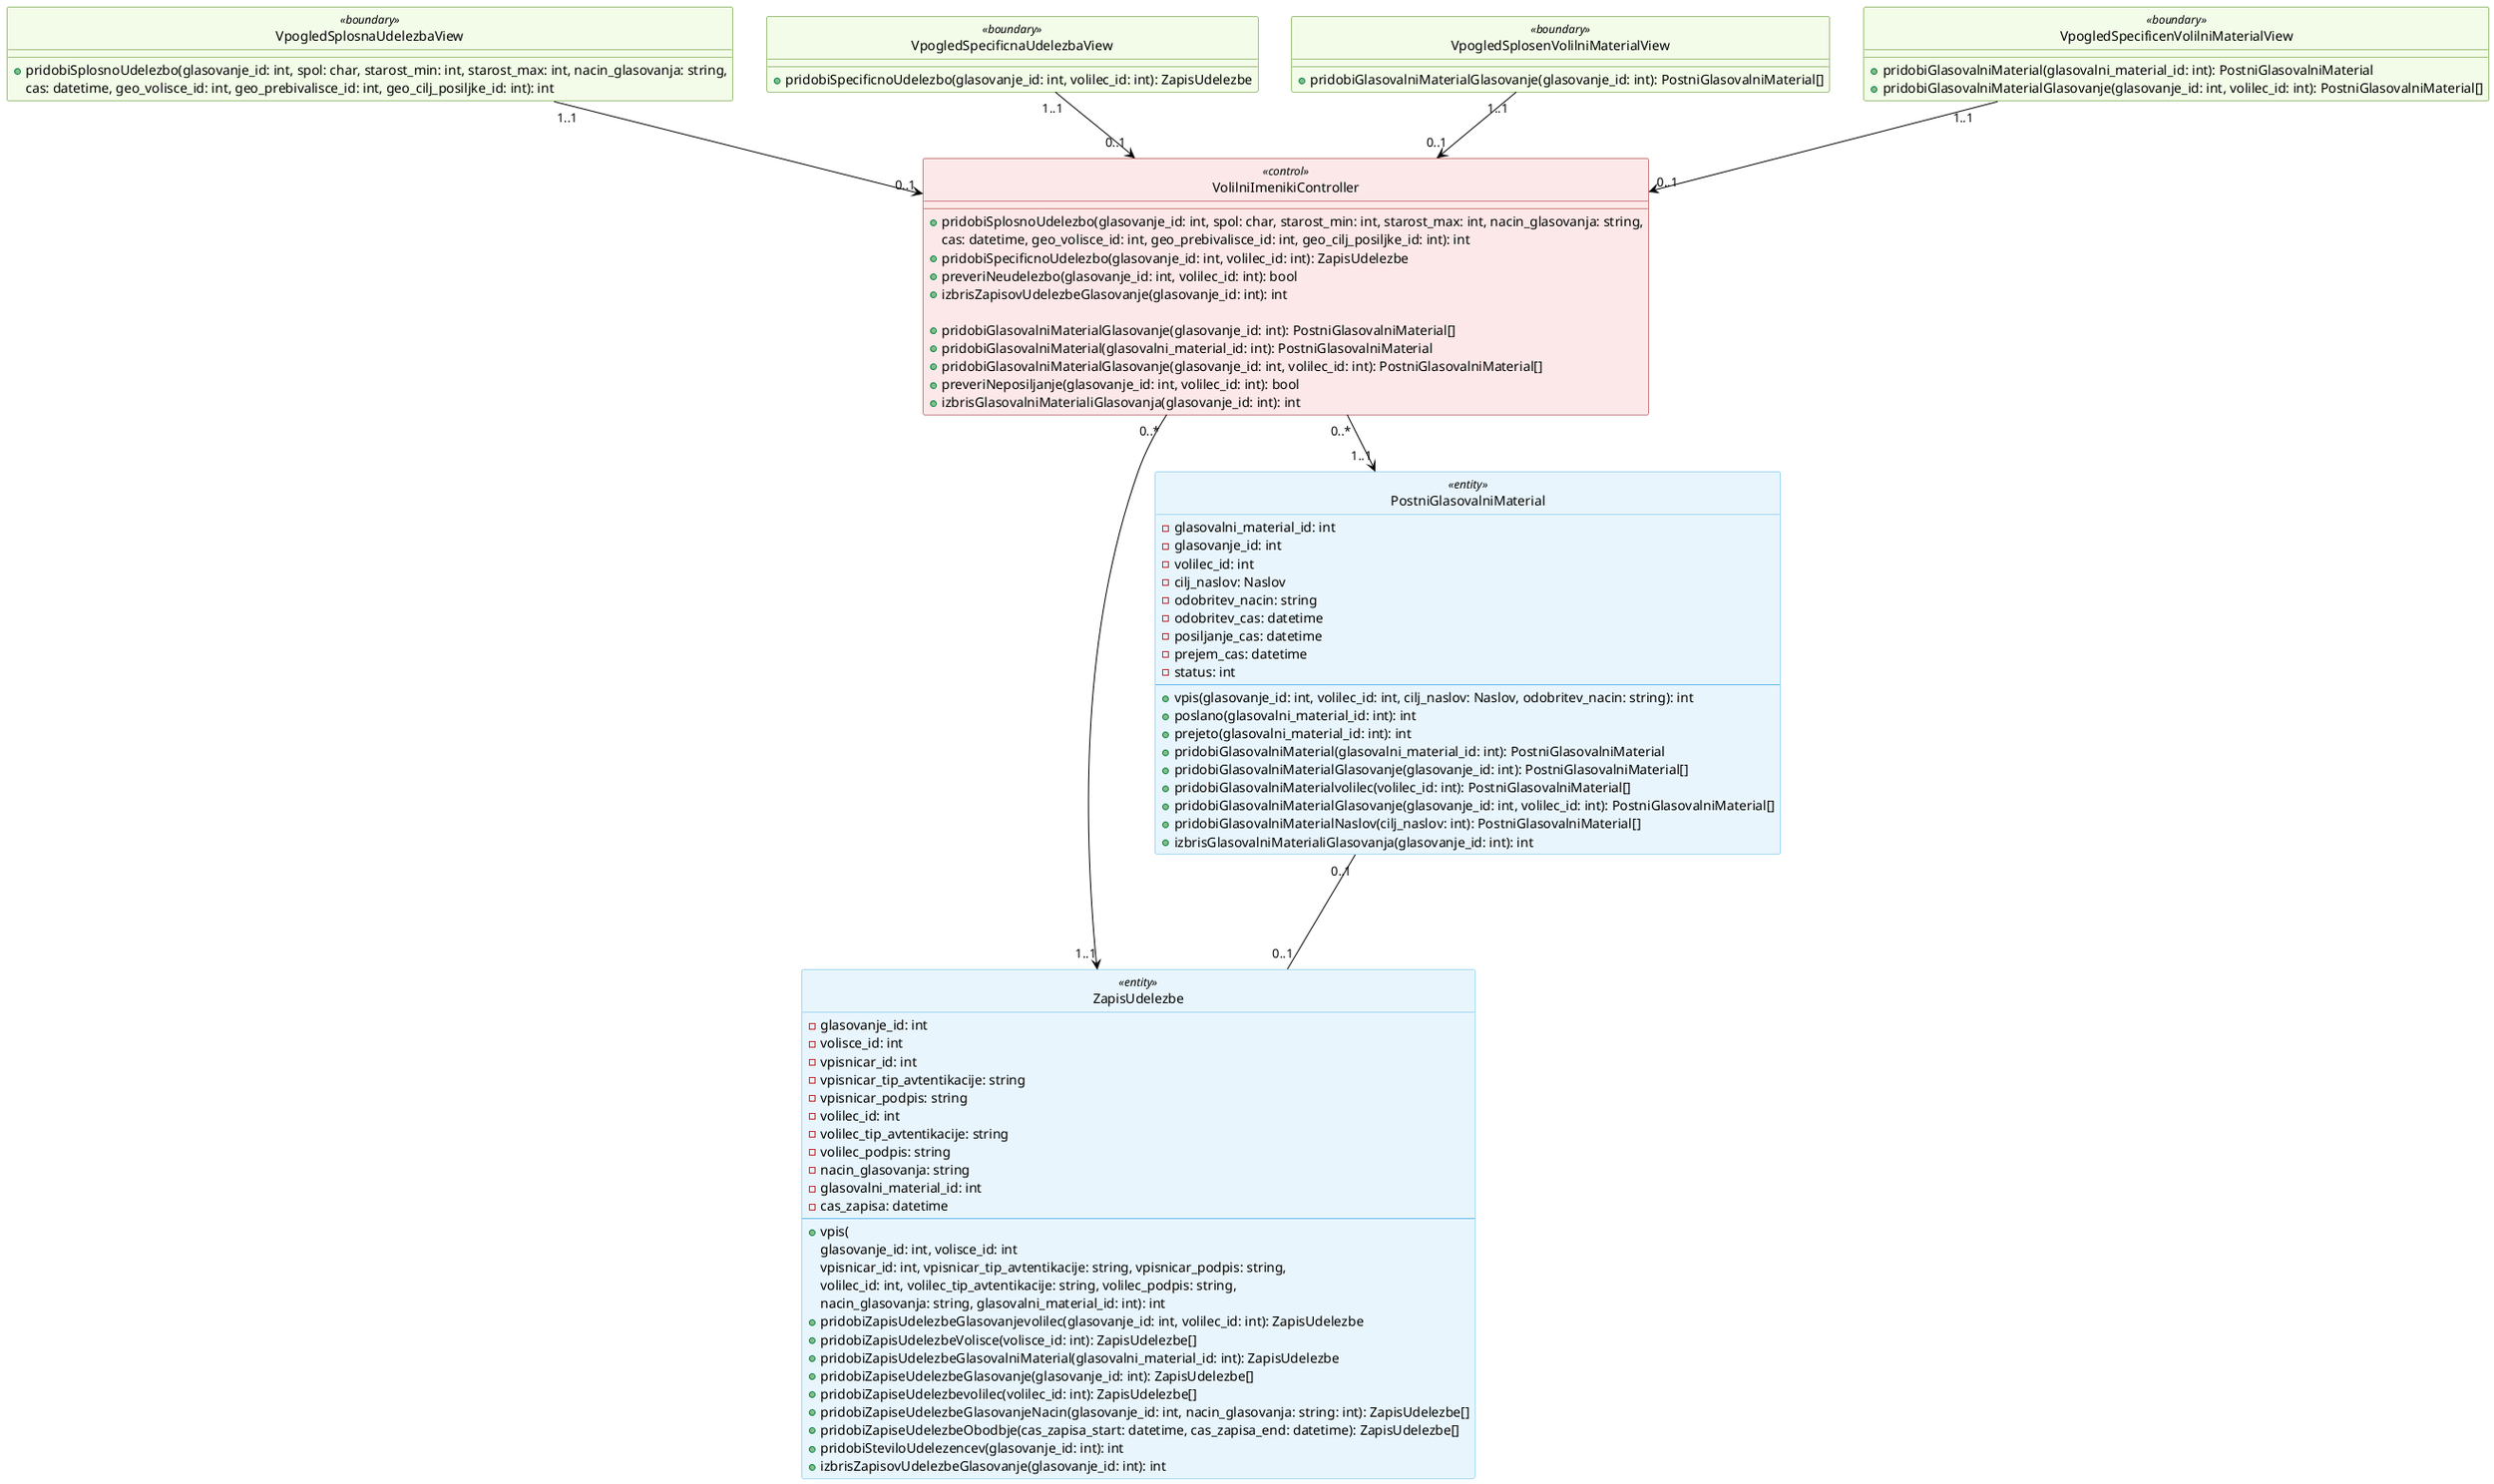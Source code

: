 @startuml Volilni imeniki
hide circle
skinparam class {
  arrowColor black
}
skinparam class<<boundary>> {
  backgroundColor #f2fce8
  borderColor #4d8712
}
skinparam class<<control>> {
  backgroundColor #fce8e8
  borderColor #9e1515
}
skinparam class<<entity>> {
  backgroundColor #e8f5fc
  borderColor #5FB8EC
}

class ZapisUdelezbe << entity >> {
  'nima lastnega identifikatorja ampak glasovanje_id in volilec_id služita kot primarni ključ
  -glasovanje_id: int
  -volisce_id: int
  -vpisnicar_id: int
  -vpisnicar_tip_avtentikacije: string
  -vpisnicar_podpis: string
  -volilec_id: int
  -volilec_tip_avtentikacije: string
  -volilec_podpis: string
  -nacin_glasovanja: string
  -glasovalni_material_id: int
  -cas_zapisa: datetime
  --
  +vpis(
    glasovanje_id: int, volisce_id: int
    vpisnicar_id: int, vpisnicar_tip_avtentikacije: string, vpisnicar_podpis: string,
    volilec_id: int, volilec_tip_avtentikacije: string, volilec_podpis: string,
    nacin_glasovanja: string, glasovalni_material_id: int): int
  +pridobiZapisUdelezbeGlasovanjevolilec(glasovanje_id: int, volilec_id: int): ZapisUdelezbe
  +pridobiZapisUdelezbeVolisce(volisce_id: int): ZapisUdelezbe[]
  +pridobiZapisUdelezbeGlasovalniMaterial(glasovalni_material_id: int): ZapisUdelezbe
  +pridobiZapiseUdelezbeGlasovanje(glasovanje_id: int): ZapisUdelezbe[]
  +pridobiZapiseUdelezbevolilec(volilec_id: int): ZapisUdelezbe[]
  +pridobiZapiseUdelezbeGlasovanjeNacin(glasovanje_id: int, nacin_glasovanja: string: int): ZapisUdelezbe[]
  +pridobiZapiseUdelezbeObodbje(cas_zapisa_start: datetime, cas_zapisa_end: datetime): ZapisUdelezbe[]
  +pridobiSteviloUdelezencev(glasovanje_id: int): int
  +izbrisZapisovUdelezbeGlasovanje(glasovanje_id: int): int
}

class PostniGlasovalniMaterial << entity >> {
  -glasovalni_material_id: int
  -glasovanje_id: int
  -volilec_id: int
  -cilj_naslov: Naslov
  -odobritev_nacin: string
  -odobritev_cas: datetime
  -posiljanje_cas: datetime
  -prejem_cas: datetime
  -status: int
  --
  +vpis(glasovanje_id: int, volilec_id: int, cilj_naslov: Naslov, odobritev_nacin: string): int
  +poslano(glasovalni_material_id: int): int
  +prejeto(glasovalni_material_id: int): int
  +pridobiGlasovalniMaterial(glasovalni_material_id: int): PostniGlasovalniMaterial
  +pridobiGlasovalniMaterialGlasovanje(glasovanje_id: int): PostniGlasovalniMaterial[]
  +pridobiGlasovalniMaterialvolilec(volilec_id: int): PostniGlasovalniMaterial[]
  +pridobiGlasovalniMaterialGlasovanje(glasovanje_id: int, volilec_id: int): PostniGlasovalniMaterial[]
  +pridobiGlasovalniMaterialNaslov(cilj_naslov: int): PostniGlasovalniMaterial[]
  +izbrisGlasovalniMaterialiGlasovanja(glasovanje_id: int): int
}

class VolilniImenikiController << control >> {
  +pridobiSplosnoUdelezbo(glasovanje_id: int, spol: char, starost_min: int, starost_max: int, nacin_glasovanja: string,
  cas: datetime, geo_volisce_id: int, geo_prebivalisce_id: int, geo_cilj_posiljke_id: int): int
  +pridobiSpecificnoUdelezbo(glasovanje_id: int, volilec_id: int): ZapisUdelezbe
  +preveriNeudelezbo(glasovanje_id: int, volilec_id: int): bool
  +izbrisZapisovUdelezbeGlasovanje(glasovanje_id: int): int

  +pridobiGlasovalniMaterialGlasovanje(glasovanje_id: int): PostniGlasovalniMaterial[]
  +pridobiGlasovalniMaterial(glasovalni_material_id: int): PostniGlasovalniMaterial
  +pridobiGlasovalniMaterialGlasovanje(glasovanje_id: int, volilec_id: int): PostniGlasovalniMaterial[]
  +preveriNeposiljanje(glasovanje_id: int, volilec_id: int): bool
  +izbrisGlasovalniMaterialiGlasovanja(glasovanje_id: int): int
}

class VpogledSplosnaUdelezbaView << boundary >> {
'S temi parametri hkrati spročamo, če po njih sploh hočemo filtrirati
'spol=N pomeni, da so rezultati spolno nevtralni oz. se ne filtrirajo po spolu
'id_geografska_regija=0 pomeni, da se volilna udeležba prikazuje po globalni regiji (ki zajema vsa volišča) oz. se ne filtrirajo
'min_starost=-1 oz. 0-18, ne nastavi nobene spodnje meje (razen predpisane) za filtriranje
'max_starost=-1 pomeni, da se volilna udeležba ne filtrira po zgornji meji starosti

  +pridobiSplosnoUdelezbo(glasovanje_id: int, spol: char, starost_min: int, starost_max: int, nacin_glasovanja: string,
  cas: datetime, geo_volisce_id: int, geo_prebivalisce_id: int, geo_cilj_posiljke_id: int): int
}

class VpogledSpecificnaUdelezbaView << boundary >> {
'S temi parametri hkrati spročamo, če po njih sploh hočemo filtrirati
'spol=N pomeni, da so rezultati spolno nevtralni oz. se ne filtrirajo po spolu
'id_geografska_regija=0 pomeni, da se volilna udeležba prikazuje po globalni regiji (ki zajema vsa volišča) oz. se ne filtrirajo
'min_starost=-1 oz. 0-18, ne nastavi nobene spodnje meje (razen predpisane) za filtriranje
'max_starost=-1 pomeni, da se volilna udeležba ne filtrira po zgornji meji starosti

  +pridobiSpecificnoUdelezbo(glasovanje_id: int, volilec_id: int): ZapisUdelezbe
}

class VpogledSplosenVolilniMaterialView << boundary >> {
'S temi parametri hkrati spročamo, če po njih sploh hočemo filtrirati
'spol=N pomeni, da so rezultati spolno nevtralni oz. se ne filtrirajo po spolu
'id_geografska_regija=0 pomeni, da se volilna udeležba prikazuje po globalni regiji (ki zajema vsa volišča) oz. se ne filtrirajo
'min_starost=-1 oz. 0-18, ne nastavi nobene spodnje meje (razen predpisane) za filtriranje
'max_starost=-1 pomeni, da se volilna udeležba ne filtrira po zgornji meji starosti

  +pridobiGlasovalniMaterialGlasovanje(glasovanje_id: int): PostniGlasovalniMaterial[]
}

class VpogledSpecificenVolilniMaterialView << boundary >> {
'S temi parametri hkrati spročamo, če po njih sploh hočemo filtrirati
'spol=N pomeni, da so rezultati spolno nevtralni oz. se ne filtrirajo po spolu
'id_geografska_regija=0 pomeni, da se volilna udeležba prikazuje po globalni regiji (ki zajema vsa volišča) oz. se ne filtrirajo
'min_starost=-1 oz. 0-18, ne nastavi nobene spodnje meje (razen predpisane) za filtriranje
'max_starost=-1 pomeni, da se volilna udeležba ne filtrira po zgornji meji starosti

  +pridobiGlasovalniMaterial(glasovalni_material_id: int): PostniGlasovalniMaterial
  +pridobiGlasovalniMaterialGlasovanje(glasovanje_id: int, volilec_id: int): PostniGlasovalniMaterial[]
}

'????:
PostniGlasovalniMaterial "0..1" --- "0..1" ZapisUdelezbe

VolilniImenikiController "0..*" --> "1..1" ZapisUdelezbe
VolilniImenikiController "0..*" --> "1..1" PostniGlasovalniMaterial

'Controller se uporablja tudi za druge namene in lahko obstaja brez drugih pogledov
VpogledSplosnaUdelezbaView "1..1" --> "0..1" VolilniImenikiController
VpogledSpecificnaUdelezbaView "1..1" --> "0..1" VolilniImenikiController
VpogledSplosenVolilniMaterialView "1..1" --> "0..1" VolilniImenikiController
VpogledSpecificenVolilniMaterialView "1..1" --> "0..1" VolilniImenikiController

@enduml
